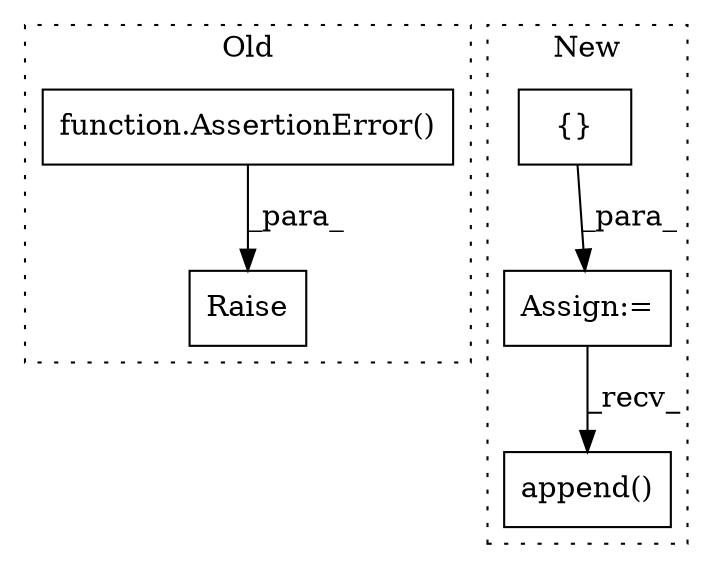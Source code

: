 digraph G {
subgraph cluster0 {
1 [label="function.AssertionError()" a="75" s="2065,2121" l="15,1" shape="box"];
3 [label="Raise" a="91" s="2059" l="6" shape="box"];
label = "Old";
style="dotted";
}
subgraph cluster1 {
2 [label="append()" a="75" s="2001,2064" l="23,1" shape="box"];
4 [label="{}" a="59" s="1483,1483" l="2,1" shape="box"];
5 [label="Assign:=" a="68" s="1480" l="3" shape="box"];
label = "New";
style="dotted";
}
1 -> 3 [label="_para_"];
4 -> 5 [label="_para_"];
5 -> 2 [label="_recv_"];
}